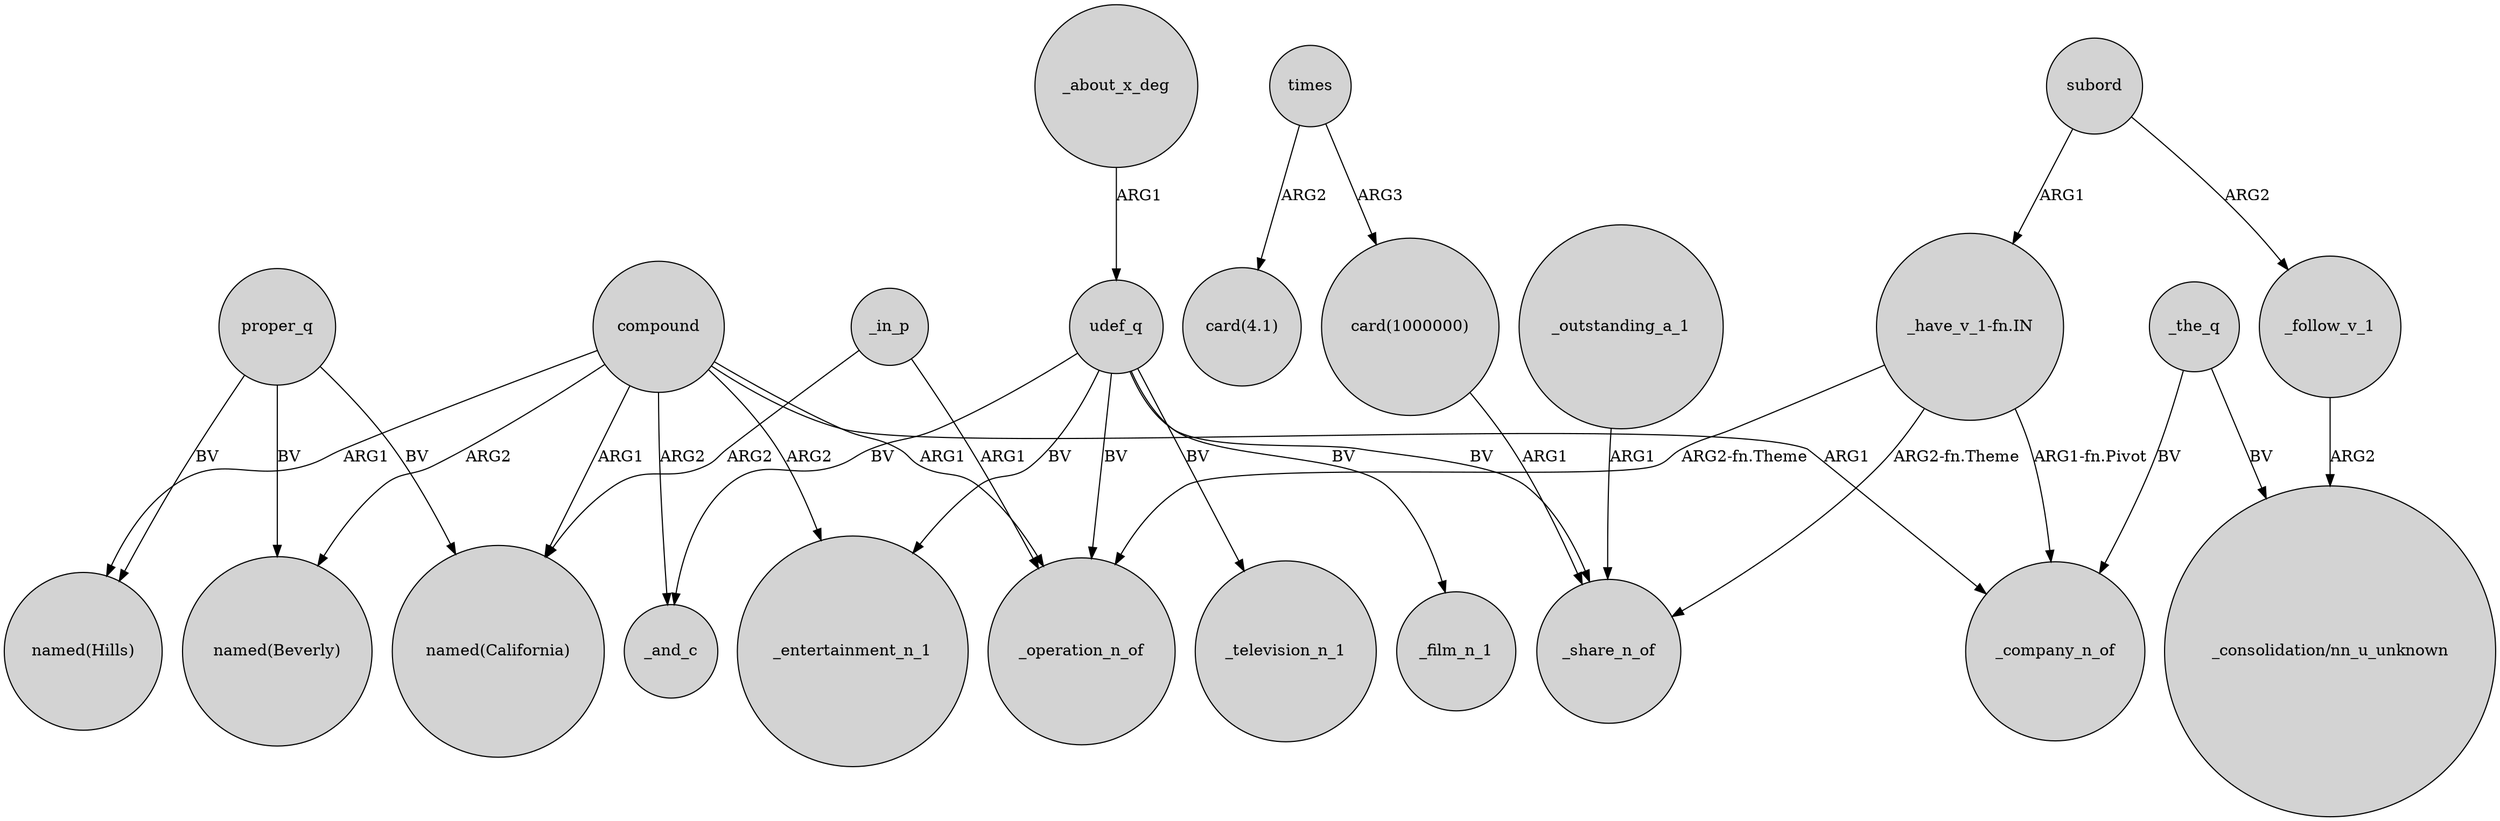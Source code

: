 digraph {
	node [shape=circle style=filled]
	compound -> _operation_n_of [label=ARG1]
	_in_p -> "named(California)" [label=ARG2]
	udef_q -> _television_n_1 [label=BV]
	compound -> "named(Hills)" [label=ARG1]
	proper_q -> "named(Hills)" [label=BV]
	proper_q -> "named(California)" [label=BV]
	subord -> _follow_v_1 [label=ARG2]
	udef_q -> _entertainment_n_1 [label=BV]
	_about_x_deg -> udef_q [label=ARG1]
	"_have_v_1-fn.IN" -> _share_n_of [label="ARG2-fn.Theme"]
	_the_q -> _company_n_of [label=BV]
	_outstanding_a_1 -> _share_n_of [label=ARG1]
	compound -> "named(Beverly)" [label=ARG2]
	compound -> _company_n_of [label=ARG1]
	compound -> _and_c [label=ARG2]
	compound -> "named(California)" [label=ARG1]
	times -> "card(4.1)" [label=ARG2]
	times -> "card(1000000)" [label=ARG3]
	compound -> _entertainment_n_1 [label=ARG2]
	udef_q -> _film_n_1 [label=BV]
	udef_q -> _share_n_of [label=BV]
	"card(1000000)" -> _share_n_of [label=ARG1]
	_in_p -> _operation_n_of [label=ARG1]
	proper_q -> "named(Beverly)" [label=BV]
	subord -> "_have_v_1-fn.IN" [label=ARG1]
	"_have_v_1-fn.IN" -> _operation_n_of [label="ARG2-fn.Theme"]
	"_have_v_1-fn.IN" -> _company_n_of [label="ARG1-fn.Pivot"]
	udef_q -> _and_c [label=BV]
	udef_q -> _operation_n_of [label=BV]
	_follow_v_1 -> "_consolidation/nn_u_unknown" [label=ARG2]
	_the_q -> "_consolidation/nn_u_unknown" [label=BV]
}
